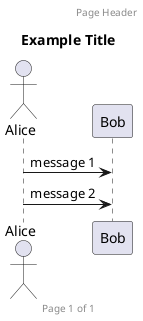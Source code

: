 @startuml
header Page Header
footer Page %page% of %lastpage%
title Example Title
actor Alice

Alice -> Bob : message 1
Alice -> Bob : message 2
@enduml
'